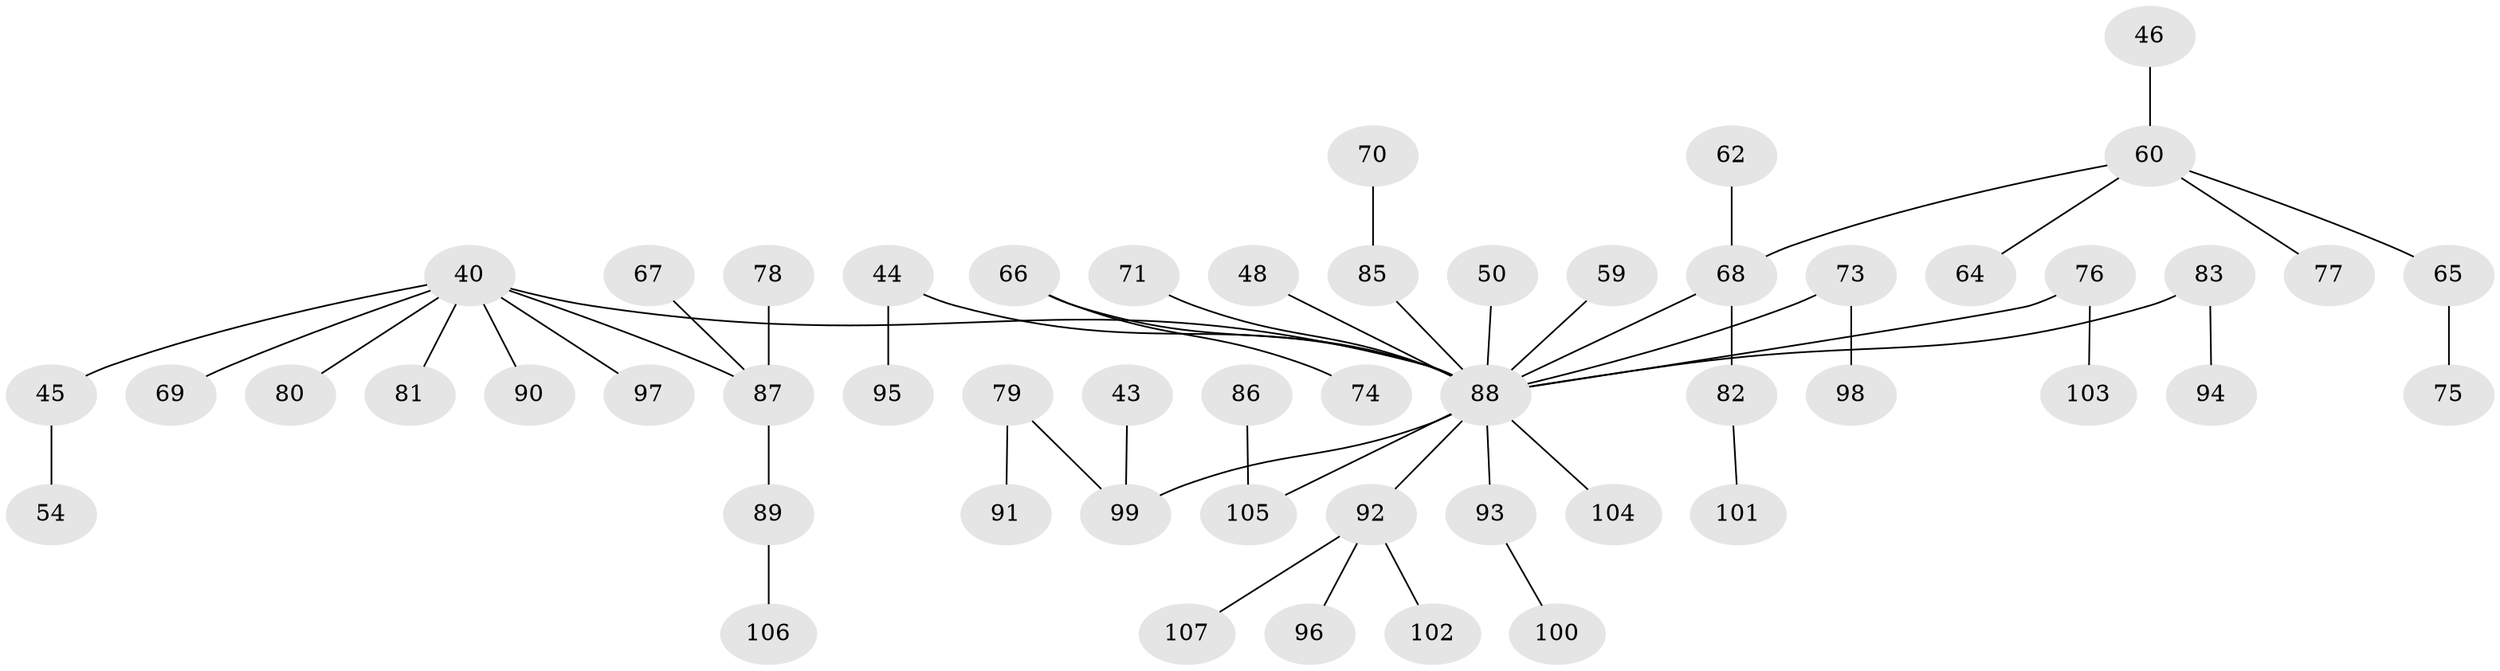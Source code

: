 // original degree distribution, {6: 0.018691588785046728, 5: 0.028037383177570093, 1: 0.4485981308411215, 3: 0.1588785046728972, 4: 0.056074766355140186, 2: 0.2897196261682243}
// Generated by graph-tools (version 1.1) at 2025/52/03/09/25 04:52:45]
// undirected, 53 vertices, 52 edges
graph export_dot {
graph [start="1"]
  node [color=gray90,style=filled];
  40 [super="+21+16+17+24+29+38"];
  43;
  44 [super="+5+8"];
  45;
  46;
  48;
  50;
  54;
  59;
  60 [super="+25+23"];
  62;
  64;
  65 [super="+28+30+58"];
  66;
  67;
  68 [super="+31+57+36"];
  69;
  70;
  71;
  73 [super="+55"];
  74;
  75;
  76;
  77;
  78;
  79;
  80;
  81;
  82;
  83 [super="+72"];
  85 [super="+63"];
  86;
  87 [super="+53+41"];
  88 [super="+4+14+18+9+10+12+34+19+20+35"];
  89;
  90;
  91;
  92 [super="+39+51"];
  93;
  94;
  95;
  96;
  97;
  98;
  99 [super="+33"];
  100;
  101;
  102;
  103;
  104;
  105 [super="+84"];
  106;
  107;
  40 -- 69;
  40 -- 80;
  40 -- 81;
  40 -- 90;
  40 -- 88;
  40 -- 87;
  40 -- 45;
  40 -- 97;
  43 -- 99;
  44 -- 95;
  44 -- 88;
  45 -- 54;
  46 -- 60;
  48 -- 88;
  50 -- 88;
  59 -- 88;
  60 -- 64;
  60 -- 77;
  60 -- 65;
  60 -- 68;
  62 -- 68;
  65 -- 75;
  66 -- 74;
  66 -- 88;
  67 -- 87;
  68 -- 82;
  68 -- 88;
  70 -- 85;
  71 -- 88;
  73 -- 88;
  73 -- 98;
  76 -- 103;
  76 -- 88;
  78 -- 87;
  79 -- 91;
  79 -- 99;
  82 -- 101;
  83 -- 88;
  83 -- 94;
  85 -- 88;
  86 -- 105;
  87 -- 89;
  88 -- 93;
  88 -- 104;
  88 -- 92;
  88 -- 105;
  88 -- 99;
  89 -- 106;
  92 -- 107;
  92 -- 96;
  92 -- 102;
  93 -- 100;
}
